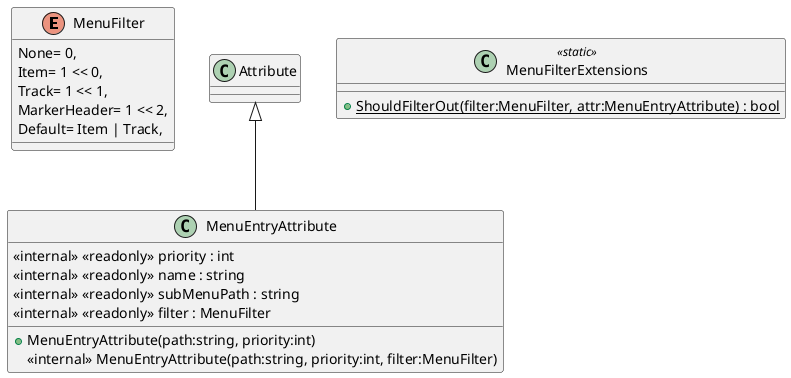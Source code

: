 @startuml
enum MenuFilter {
    None= 0,
    Item= 1 << 0,
    Track= 1 << 1,
    MarkerHeader= 1 << 2,
    Default= Item | Track,
}
class MenuEntryAttribute {
    <<internal>> <<readonly>> priority : int
    <<internal>> <<readonly>> name : string
    <<internal>> <<readonly>> subMenuPath : string
    <<internal>> <<readonly>> filter : MenuFilter
    + MenuEntryAttribute(path:string, priority:int)
    <<internal>> MenuEntryAttribute(path:string, priority:int, filter:MenuFilter)
}
class MenuFilterExtensions <<static>> {
    + {static} ShouldFilterOut(filter:MenuFilter, attr:MenuEntryAttribute) : bool
}
Attribute <|-- MenuEntryAttribute
@enduml
